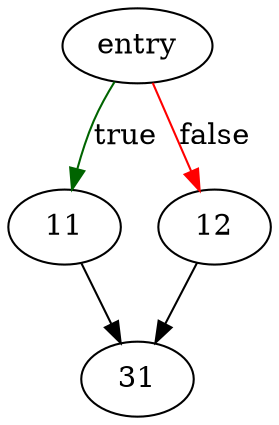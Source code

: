 digraph "et_getdigit" {
	// Node definitions.
	2 [label=entry];
	11;
	12;
	31;

	// Edge definitions.
	2 -> 11 [
		color=darkgreen
		label=true
	];
	2 -> 12 [
		color=red
		label=false
	];
	11 -> 31;
	12 -> 31;
}